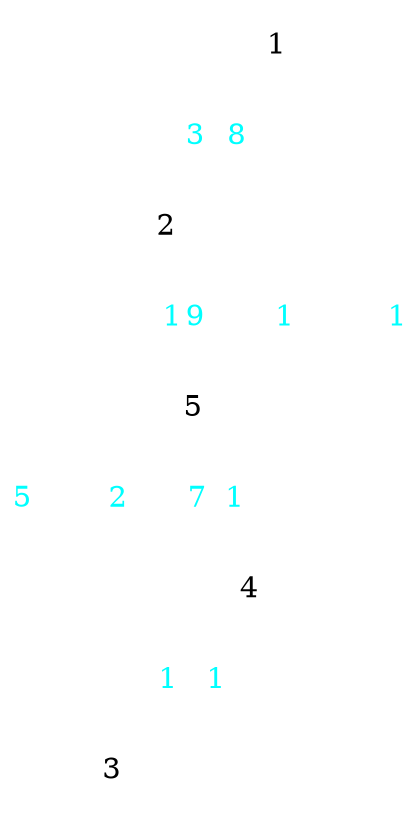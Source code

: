 digraph grafo {
	node[shape = none fillcolor = "#ffffff00" style = filled]
	bgcolor=transparent;
	bgimage="./image/Fondo.png";
	node [shape=none, image="./image/Estrella.png"];
    1 -> 2 [label=8 color="#ffffff" fontcolor=aqua];
    1 -> 4 [label=1 color="#ffffff" fontcolor=aqua];
    2 -> 1 [label=3 color="#ffffff" fontcolor=aqua];
    2 -> 3 [label=5 color="#ffffff" fontcolor=aqua];
    2 -> 5 [label=1 color="#ffffff" fontcolor=aqua];
    3 -> 2 [label=2 color="#ffffff" fontcolor=aqua];
    3 -> 4 [label=1 color="#ffffff" fontcolor=aqua];
    4 -> 1 [label=1 color="#ffffff" fontcolor=aqua];
    4 -> 3 [label=1 color="#ffffff" fontcolor=aqua];
    4 -> 5 [label=1 color="#ffffff" fontcolor=aqua];
    5 -> 2 [label=9 color="#ffffff" fontcolor=aqua];
    5 -> 4 [label=7 color="#ffffff" fontcolor=aqua];
}